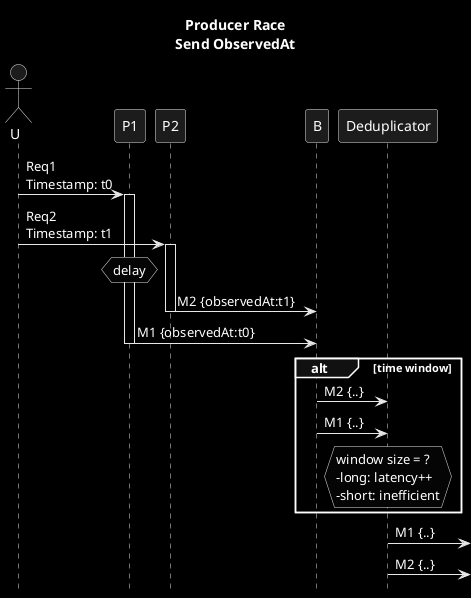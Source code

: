 @startuml
title Producer Race\nSend ObservedAt
hide footbox
skinparam monochrome reverse
actor U

U->P1: Req1\nTimestamp: t0
activate P1
U->P2: Req2\nTimestamp: t1
activate P2
hnote over P1: delay
P2->B: M2 {observedAt:t1}
deactivate P2
P1->B: M1 {observedAt:t0}
deactivate P1

alt time window
    B->Deduplicator: M2 {..}
    B->Deduplicator: M1 {..}
    hnote over Deduplicator: window size = ?\n-long: latency++\n-short: inefficient
end
Deduplicator->:M1 {..}
Deduplicator->:M2 {..}
@enduml

